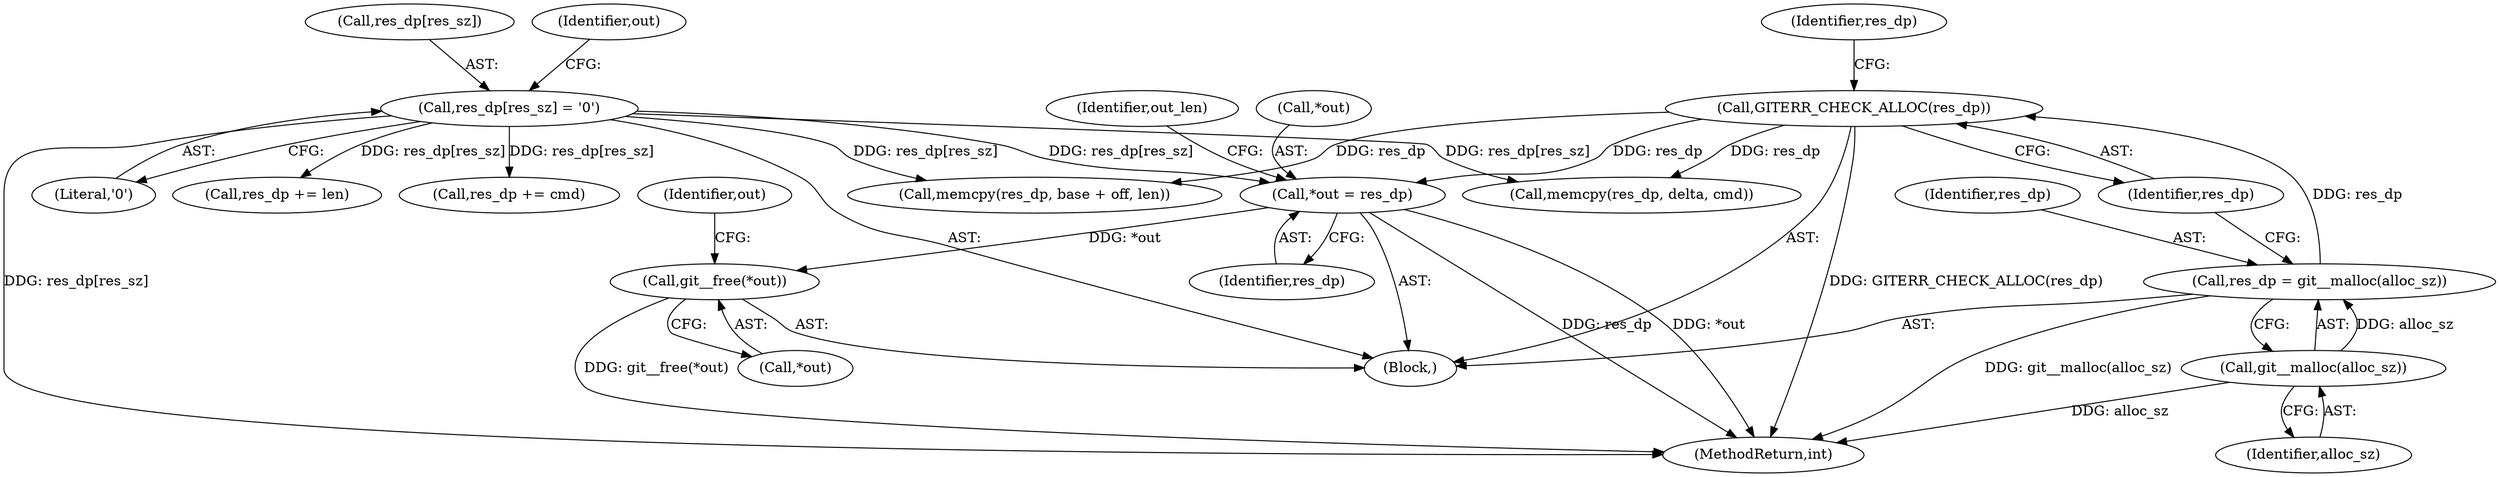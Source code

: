 digraph "0_libgit2_3f461902dc1072acb8b7607ee65d0a0458ffac2a@API" {
"1000357" [label="(Call,git__free(*out))"];
"1000182" [label="(Call,*out = res_dp)"];
"1000177" [label="(Call,res_dp[res_sz] = '\0')"];
"1000175" [label="(Call,GITERR_CHECK_ALLOC(res_dp))"];
"1000171" [label="(Call,res_dp = git__malloc(alloc_sz))"];
"1000173" [label="(Call,git__malloc(alloc_sz))"];
"1000331" [label="(Call,memcpy(res_dp, delta, cmd))"];
"1000175" [label="(Call,GITERR_CHECK_ALLOC(res_dp))"];
"1000181" [label="(Literal,'\0')"];
"1000184" [label="(Identifier,out)"];
"1000176" [label="(Identifier,res_dp)"];
"1000362" [label="(Identifier,out)"];
"1000177" [label="(Call,res_dp[res_sz] = '\0')"];
"1000183" [label="(Call,*out)"];
"1000374" [label="(MethodReturn,int)"];
"1000111" [label="(Block,)"];
"1000174" [label="(Identifier,alloc_sz)"];
"1000171" [label="(Call,res_dp = git__malloc(alloc_sz))"];
"1000185" [label="(Identifier,res_dp)"];
"1000310" [label="(Call,res_dp += len)"];
"1000182" [label="(Call,*out = res_dp)"];
"1000304" [label="(Call,memcpy(res_dp, base + off, len))"];
"1000173" [label="(Call,git__malloc(alloc_sz))"];
"1000179" [label="(Identifier,res_dp)"];
"1000178" [label="(Call,res_dp[res_sz])"];
"1000357" [label="(Call,git__free(*out))"];
"1000188" [label="(Identifier,out_len)"];
"1000338" [label="(Call,res_dp += cmd)"];
"1000358" [label="(Call,*out)"];
"1000172" [label="(Identifier,res_dp)"];
"1000357" -> "1000111"  [label="AST: "];
"1000357" -> "1000358"  [label="CFG: "];
"1000358" -> "1000357"  [label="AST: "];
"1000362" -> "1000357"  [label="CFG: "];
"1000357" -> "1000374"  [label="DDG: git__free(*out)"];
"1000182" -> "1000357"  [label="DDG: *out"];
"1000182" -> "1000111"  [label="AST: "];
"1000182" -> "1000185"  [label="CFG: "];
"1000183" -> "1000182"  [label="AST: "];
"1000185" -> "1000182"  [label="AST: "];
"1000188" -> "1000182"  [label="CFG: "];
"1000182" -> "1000374"  [label="DDG: res_dp"];
"1000182" -> "1000374"  [label="DDG: *out"];
"1000177" -> "1000182"  [label="DDG: res_dp[res_sz]"];
"1000175" -> "1000182"  [label="DDG: res_dp"];
"1000177" -> "1000111"  [label="AST: "];
"1000177" -> "1000181"  [label="CFG: "];
"1000178" -> "1000177"  [label="AST: "];
"1000181" -> "1000177"  [label="AST: "];
"1000184" -> "1000177"  [label="CFG: "];
"1000177" -> "1000374"  [label="DDG: res_dp[res_sz]"];
"1000177" -> "1000304"  [label="DDG: res_dp[res_sz]"];
"1000177" -> "1000310"  [label="DDG: res_dp[res_sz]"];
"1000177" -> "1000331"  [label="DDG: res_dp[res_sz]"];
"1000177" -> "1000338"  [label="DDG: res_dp[res_sz]"];
"1000175" -> "1000111"  [label="AST: "];
"1000175" -> "1000176"  [label="CFG: "];
"1000176" -> "1000175"  [label="AST: "];
"1000179" -> "1000175"  [label="CFG: "];
"1000175" -> "1000374"  [label="DDG: GITERR_CHECK_ALLOC(res_dp)"];
"1000171" -> "1000175"  [label="DDG: res_dp"];
"1000175" -> "1000304"  [label="DDG: res_dp"];
"1000175" -> "1000331"  [label="DDG: res_dp"];
"1000171" -> "1000111"  [label="AST: "];
"1000171" -> "1000173"  [label="CFG: "];
"1000172" -> "1000171"  [label="AST: "];
"1000173" -> "1000171"  [label="AST: "];
"1000176" -> "1000171"  [label="CFG: "];
"1000171" -> "1000374"  [label="DDG: git__malloc(alloc_sz)"];
"1000173" -> "1000171"  [label="DDG: alloc_sz"];
"1000173" -> "1000174"  [label="CFG: "];
"1000174" -> "1000173"  [label="AST: "];
"1000173" -> "1000374"  [label="DDG: alloc_sz"];
}

